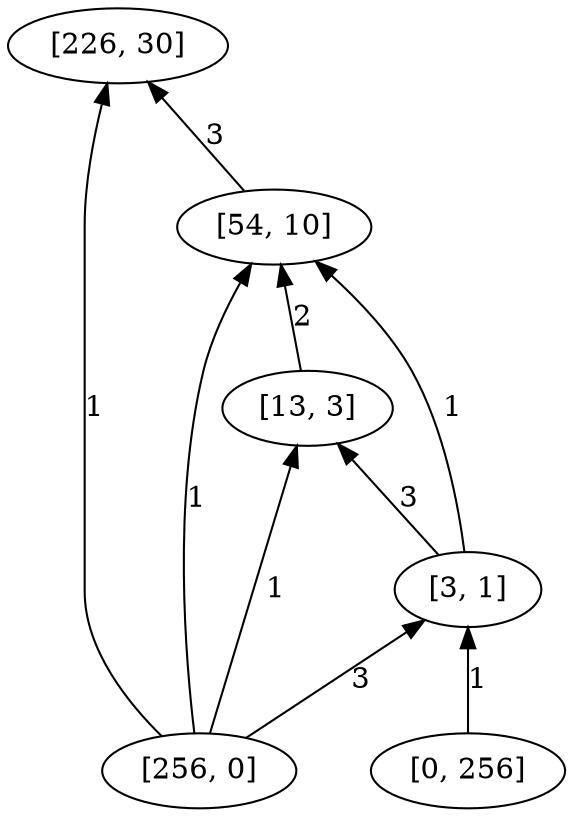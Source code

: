 digraph "DD" { 
rankdir = "BT" 
graph [ ordering = "out"];
5001 -> 1[label = "1"];
5001 -> 2[label = "1"];
5001 -> 3[label = "1"];
5001 -> 4[label = "3"];
5002 -> 4[label = "1"];
2 -> 1[label = "3"];
3 -> 2[label = "2"];
4 -> 2[label = "1"];
4 -> 3[label = "3"];
5001 [label = "[256, 0]",  shape = oval]
5002 [label = "[0, 256]",  shape = oval]
1 [label = "[226, 30]",  shape = oval]
2 [label = "[54, 10]",  shape = oval]
3 [label = "[13, 3]",  shape = oval]
4 [label = "[3, 1]",  shape = oval]
}
